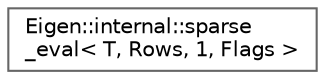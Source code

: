 digraph "Graphical Class Hierarchy"
{
 // LATEX_PDF_SIZE
  bgcolor="transparent";
  edge [fontname=Helvetica,fontsize=10,labelfontname=Helvetica,labelfontsize=10];
  node [fontname=Helvetica,fontsize=10,shape=box,height=0.2,width=0.4];
  rankdir="LR";
  Node0 [id="Node000000",label="Eigen::internal::sparse\l_eval\< T, Rows, 1, Flags \>",height=0.2,width=0.4,color="grey40", fillcolor="white", style="filled",URL="$structEigen_1_1internal_1_1sparse__eval_3_01T_00_01Rows_00_011_00_01Flags_01_4.html",tooltip=" "];
}
